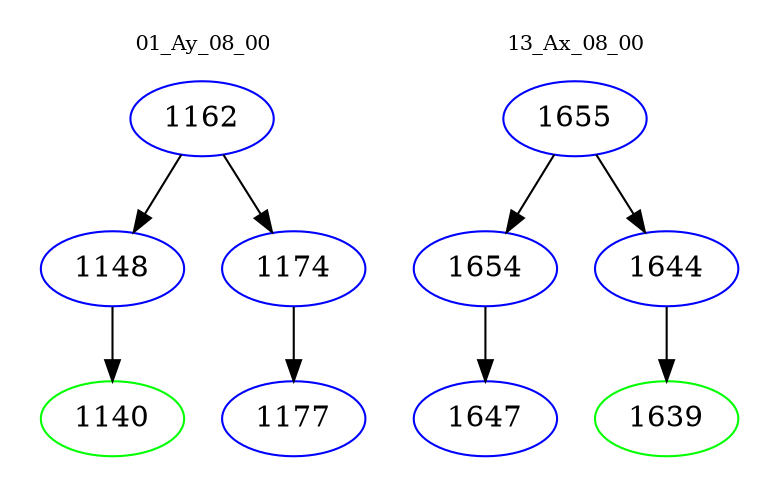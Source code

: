 digraph{
subgraph cluster_0 {
color = white
label = "01_Ay_08_00";
fontsize=10;
T0_1162 [label="1162", color="blue"]
T0_1162 -> T0_1148 [color="black"]
T0_1148 [label="1148", color="blue"]
T0_1148 -> T0_1140 [color="black"]
T0_1140 [label="1140", color="green"]
T0_1162 -> T0_1174 [color="black"]
T0_1174 [label="1174", color="blue"]
T0_1174 -> T0_1177 [color="black"]
T0_1177 [label="1177", color="blue"]
}
subgraph cluster_1 {
color = white
label = "13_Ax_08_00";
fontsize=10;
T1_1655 [label="1655", color="blue"]
T1_1655 -> T1_1654 [color="black"]
T1_1654 [label="1654", color="blue"]
T1_1654 -> T1_1647 [color="black"]
T1_1647 [label="1647", color="blue"]
T1_1655 -> T1_1644 [color="black"]
T1_1644 [label="1644", color="blue"]
T1_1644 -> T1_1639 [color="black"]
T1_1639 [label="1639", color="green"]
}
}
